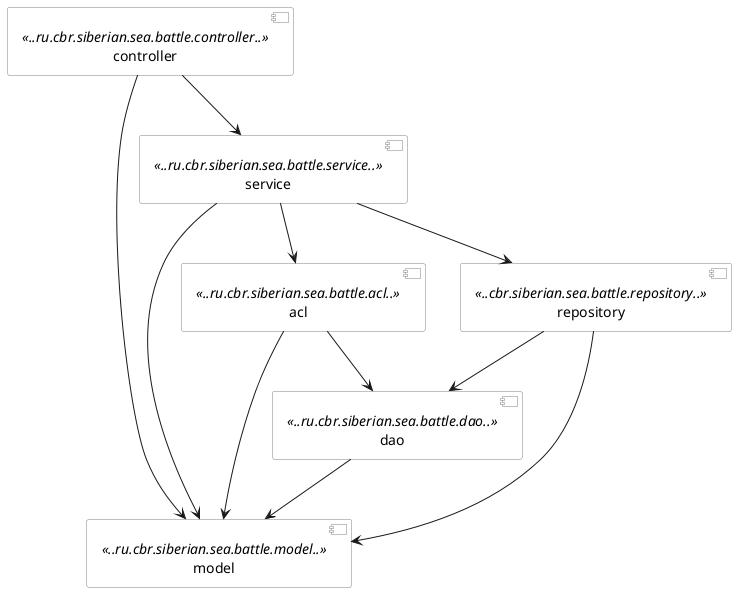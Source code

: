 


@startuml
skinparam componentStyle uml2
skinparam component {
  BorderColor #grey
  BackgroundColor #white
}

[controller] <<..ru.cbr.siberian.sea.battle.controller..>>
[dao] <<..ru.cbr.siberian.sea.battle.dao..>>
[model] <<..ru.cbr.siberian.sea.battle.model..>>
[service] <<..ru.cbr.siberian.sea.battle.service..>>
[acl] <<..ru.cbr.siberian.sea.battle.acl..>>
[repository] <<..cbr.siberian.sea.battle.repository..>>

[controller] --> [model]
[controller] --> [service]

[service] --> [model]
[service] --> [acl]
[service] --> [repository]

[dao] --> [model]

[repository] --> [dao]
[repository] --> [model]

[acl] --> [model]
[acl] --> [dao]

@enduml